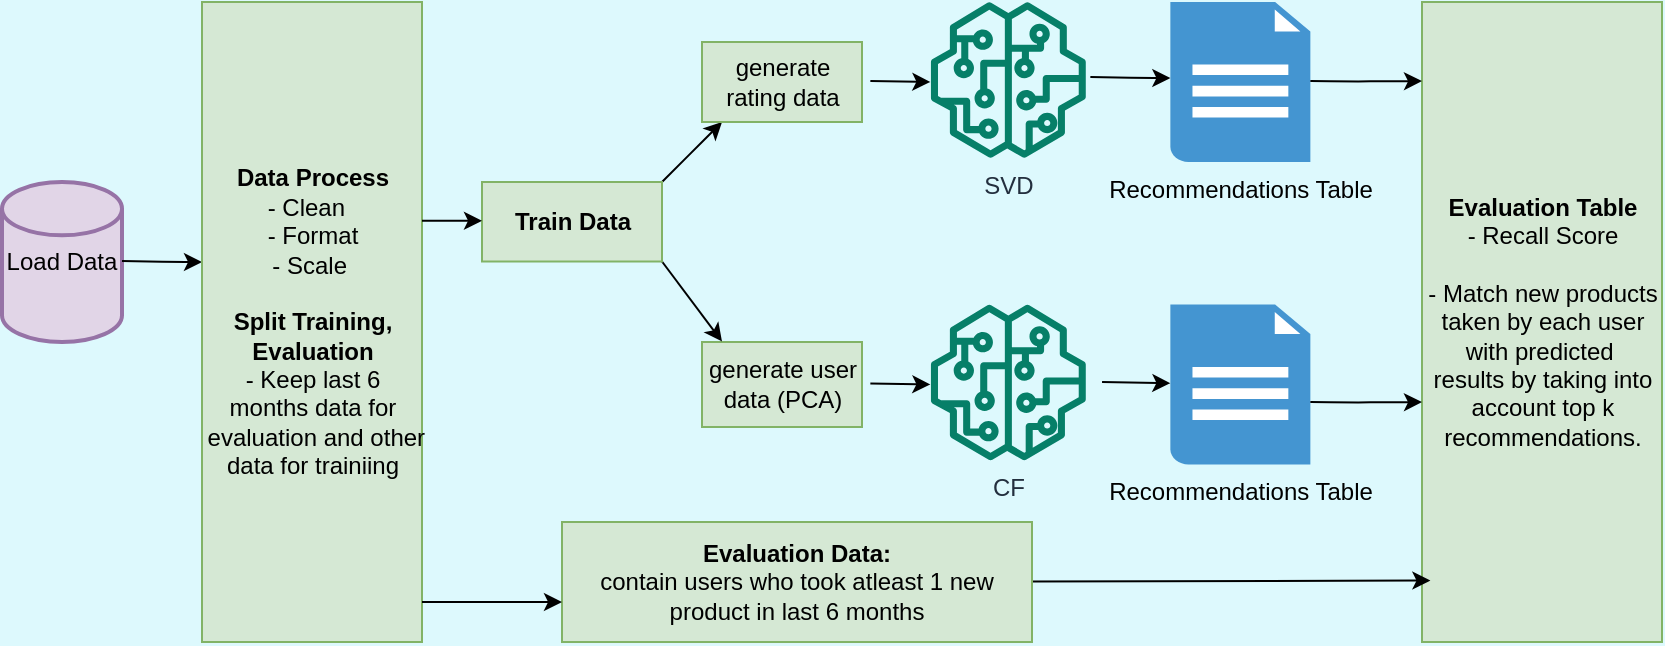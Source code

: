<mxfile>
    <diagram id="EMZWgJTImHTloj3RdRXw" name="Page-1">
        <mxGraphModel dx="954" dy="765" grid="1" gridSize="10" guides="1" tooltips="1" connect="1" arrows="1" fold="1" page="1" pageScale="1" pageWidth="850" pageHeight="1100" background="#ddf9fd" math="0" shadow="0">
            <root>
                <mxCell id="0"/>
                <mxCell id="1" parent="0"/>
                <mxCell id="285" value="Load Data" style="strokeWidth=2;html=1;shape=mxgraph.flowchart.database;whiteSpace=wrap;fillColor=#e1d5e7;strokeColor=#9673a6;" parent="1" vertex="1">
                    <mxGeometry x="10" y="130" width="60" height="80" as="geometry"/>
                </mxCell>
                <mxCell id="287" value="" style="endArrow=classic;html=1;" parent="1" edge="1">
                    <mxGeometry width="50" height="50" relative="1" as="geometry">
                        <mxPoint x="70" y="169.5" as="sourcePoint"/>
                        <mxPoint x="110" y="170" as="targetPoint"/>
                        <Array as="points">
                            <mxPoint x="100" y="170"/>
                        </Array>
                    </mxGeometry>
                </mxCell>
                <mxCell id="288" value="&lt;b&gt;Data Process&lt;/b&gt;&lt;br&gt;&amp;nbsp;- Clean&amp;nbsp; &amp;nbsp;&lt;br&gt;- Format&lt;br&gt;- Scale&amp;nbsp;&lt;br&gt;&lt;br&gt;&lt;b&gt;Split Training, &lt;br&gt;Evaluation&lt;/b&gt;&lt;br&gt;- Keep last 6 &lt;br&gt;months data for&lt;br&gt;&amp;nbsp;evaluation and other&lt;br&gt;data for trainiing" style="html=1;dashed=0;whitespace=wrap;fillColor=#d5e8d4;strokeColor=#82b366;" parent="1" vertex="1">
                    <mxGeometry x="110" y="40" width="110" height="320" as="geometry"/>
                </mxCell>
                <mxCell id="289" value="" style="endArrow=classic;html=1;exitX=1;exitY=0;exitDx=0;exitDy=0;" parent="1" edge="1" source="304">
                    <mxGeometry width="50" height="50" relative="1" as="geometry">
                        <mxPoint x="350" y="120" as="sourcePoint"/>
                        <mxPoint x="370" y="100" as="targetPoint"/>
                        <Array as="points">
                            <mxPoint x="360" y="110"/>
                        </Array>
                    </mxGeometry>
                </mxCell>
                <mxCell id="290" value="SVD" style="sketch=0;outlineConnect=0;fontColor=#232F3E;gradientColor=none;fillColor=#067F68;strokeColor=none;dashed=0;verticalLabelPosition=bottom;verticalAlign=top;align=center;html=1;fontSize=12;fontStyle=0;aspect=fixed;pointerEvents=1;shape=mxgraph.aws4.sagemaker_model;" parent="1" vertex="1">
                    <mxGeometry x="474.18" y="40" width="78" height="78" as="geometry"/>
                </mxCell>
                <mxCell id="321" value="" style="edgeStyle=none;html=1;exitX=1.105;exitY=0.497;exitDx=0;exitDy=0;exitPerimeter=0;" edge="1" parent="1" source="291" target="297">
                    <mxGeometry relative="1" as="geometry">
                        <mxPoint x="570" y="230" as="sourcePoint"/>
                    </mxGeometry>
                </mxCell>
                <mxCell id="291" value="CF" style="sketch=0;outlineConnect=0;fontColor=#232F3E;gradientColor=none;fillColor=#067F68;strokeColor=none;dashed=0;verticalLabelPosition=bottom;verticalAlign=top;align=center;html=1;fontSize=12;fontStyle=0;aspect=fixed;pointerEvents=1;shape=mxgraph.aws4.sagemaker_model;" parent="1" vertex="1">
                    <mxGeometry x="474.18" y="191.25" width="78" height="78" as="geometry"/>
                </mxCell>
                <mxCell id="294" value="Recommendations Table" style="shadow=0;dashed=0;html=1;strokeColor=none;fillColor=#4495D1;labelPosition=center;verticalLabelPosition=bottom;verticalAlign=top;align=center;outlineConnect=0;shape=mxgraph.veeam.2d.report;" parent="1" vertex="1">
                    <mxGeometry x="594.18" y="40" width="70" height="80" as="geometry"/>
                </mxCell>
                <mxCell id="296" value="" style="endArrow=classic;html=1;" parent="1" edge="1">
                    <mxGeometry width="50" height="50" relative="1" as="geometry">
                        <mxPoint x="554.18" y="77.5" as="sourcePoint"/>
                        <mxPoint x="594.18" y="78" as="targetPoint"/>
                        <Array as="points">
                            <mxPoint x="584.18" y="78"/>
                        </Array>
                    </mxGeometry>
                </mxCell>
                <mxCell id="297" value="Recommendations Table" style="shadow=0;dashed=0;html=1;strokeColor=none;fillColor=#4495D1;labelPosition=center;verticalLabelPosition=bottom;verticalAlign=top;align=center;outlineConnect=0;shape=mxgraph.veeam.2d.report;" parent="1" vertex="1">
                    <mxGeometry x="594.18" y="191.25" width="70" height="80" as="geometry"/>
                </mxCell>
                <mxCell id="299" value="generate &lt;br&gt;rating data" style="html=1;dashed=0;whitespace=wrap;fillColor=#d5e8d4;strokeColor=#82b366;" vertex="1" parent="1">
                    <mxGeometry x="360" y="60" width="80" height="40" as="geometry"/>
                </mxCell>
                <mxCell id="300" value="generate user &lt;br&gt;data (PCA)" style="html=1;dashed=0;whitespace=wrap;fillColor=#d5e8d4;strokeColor=#82b366;" vertex="1" parent="1">
                    <mxGeometry x="360" y="210" width="80" height="42.5" as="geometry"/>
                </mxCell>
                <mxCell id="303" value="" style="endArrow=classic;html=1;" edge="1" parent="1">
                    <mxGeometry width="50" height="50" relative="1" as="geometry">
                        <mxPoint x="340" y="169.75" as="sourcePoint"/>
                        <mxPoint x="370" y="209.75" as="targetPoint"/>
                    </mxGeometry>
                </mxCell>
                <mxCell id="304" value="&lt;b&gt;Train Data&lt;/b&gt;" style="html=1;dashed=0;whitespace=wrap;fillColor=#d5e8d4;strokeColor=#82b366;" vertex="1" parent="1">
                    <mxGeometry x="250" y="130" width="90" height="39.75" as="geometry"/>
                </mxCell>
                <mxCell id="305" value="" style="endArrow=classic;html=1;" edge="1" parent="1">
                    <mxGeometry width="50" height="50" relative="1" as="geometry">
                        <mxPoint x="220" y="149.38" as="sourcePoint"/>
                        <mxPoint x="250" y="149.38" as="targetPoint"/>
                    </mxGeometry>
                </mxCell>
                <mxCell id="309" value="&lt;b&gt;Evaluation Table&lt;br&gt;&lt;/b&gt;- Recall Score&lt;br&gt;&lt;br&gt;- Match new products&lt;br&gt;taken by each user&lt;br&gt;with predicted&amp;nbsp;&lt;br&gt;results by taking into &lt;br&gt;account top k &lt;br&gt;recommendations.&lt;br&gt;" style="html=1;dashed=0;whitespace=wrap;fillColor=#d5e8d4;strokeColor=#82b366;" vertex="1" parent="1">
                    <mxGeometry x="720" y="40" width="120" height="320" as="geometry"/>
                </mxCell>
                <mxCell id="317" style="edgeStyle=none;html=1;entryX=-0.038;entryY=0.562;entryDx=0;entryDy=0;entryPerimeter=0;" edge="1" parent="1">
                    <mxGeometry relative="1" as="geometry">
                        <mxPoint x="664.18" y="79.505" as="sourcePoint"/>
                        <mxPoint x="720.0" y="79.56" as="targetPoint"/>
                        <Array as="points">
                            <mxPoint x="684.18" y="79.72"/>
                        </Array>
                    </mxGeometry>
                </mxCell>
                <mxCell id="319" value="" style="endArrow=classic;html=1;" edge="1" parent="1">
                    <mxGeometry width="50" height="50" relative="1" as="geometry">
                        <mxPoint x="444.18" y="230.75" as="sourcePoint"/>
                        <mxPoint x="474.18" y="231.25" as="targetPoint"/>
                        <Array as="points">
                            <mxPoint x="474.18" y="231.25"/>
                        </Array>
                    </mxGeometry>
                </mxCell>
                <mxCell id="320" value="" style="endArrow=classic;html=1;" edge="1" parent="1">
                    <mxGeometry width="50" height="50" relative="1" as="geometry">
                        <mxPoint x="444.18" y="79.5" as="sourcePoint"/>
                        <mxPoint x="474.18" y="80" as="targetPoint"/>
                        <Array as="points">
                            <mxPoint x="474.18" y="80"/>
                        </Array>
                    </mxGeometry>
                </mxCell>
                <mxCell id="330" style="edgeStyle=none;html=1;entryX=0.035;entryY=0.904;entryDx=0;entryDy=0;entryPerimeter=0;" edge="1" parent="1" source="325" target="309">
                    <mxGeometry relative="1" as="geometry"/>
                </mxCell>
                <mxCell id="325" value="&lt;span style=&quot;&quot;&gt;&lt;b&gt;Evaluation Data: &lt;/b&gt;&lt;br&gt;contain users who took atleast 1 new product in last 6 months&lt;/span&gt;" style="whiteSpace=wrap;html=1;fillColor=#d5e8d4;strokeColor=#82b366;dashed=0;" vertex="1" parent="1">
                    <mxGeometry x="290" y="300" width="235" height="60.01" as="geometry"/>
                </mxCell>
                <mxCell id="328" style="edgeStyle=none;html=1;" edge="1" parent="1">
                    <mxGeometry relative="1" as="geometry">
                        <mxPoint x="220" y="340" as="sourcePoint"/>
                        <mxPoint x="290" y="340" as="targetPoint"/>
                    </mxGeometry>
                </mxCell>
                <mxCell id="329" style="edgeStyle=none;html=1;entryX=-0.038;entryY=0.562;entryDx=0;entryDy=0;entryPerimeter=0;" edge="1" parent="1">
                    <mxGeometry relative="1" as="geometry">
                        <mxPoint x="664.18" y="240.005" as="sourcePoint"/>
                        <mxPoint x="720" y="240.06" as="targetPoint"/>
                        <Array as="points">
                            <mxPoint x="684.18" y="240.22"/>
                        </Array>
                    </mxGeometry>
                </mxCell>
            </root>
        </mxGraphModel>
    </diagram>
</mxfile>